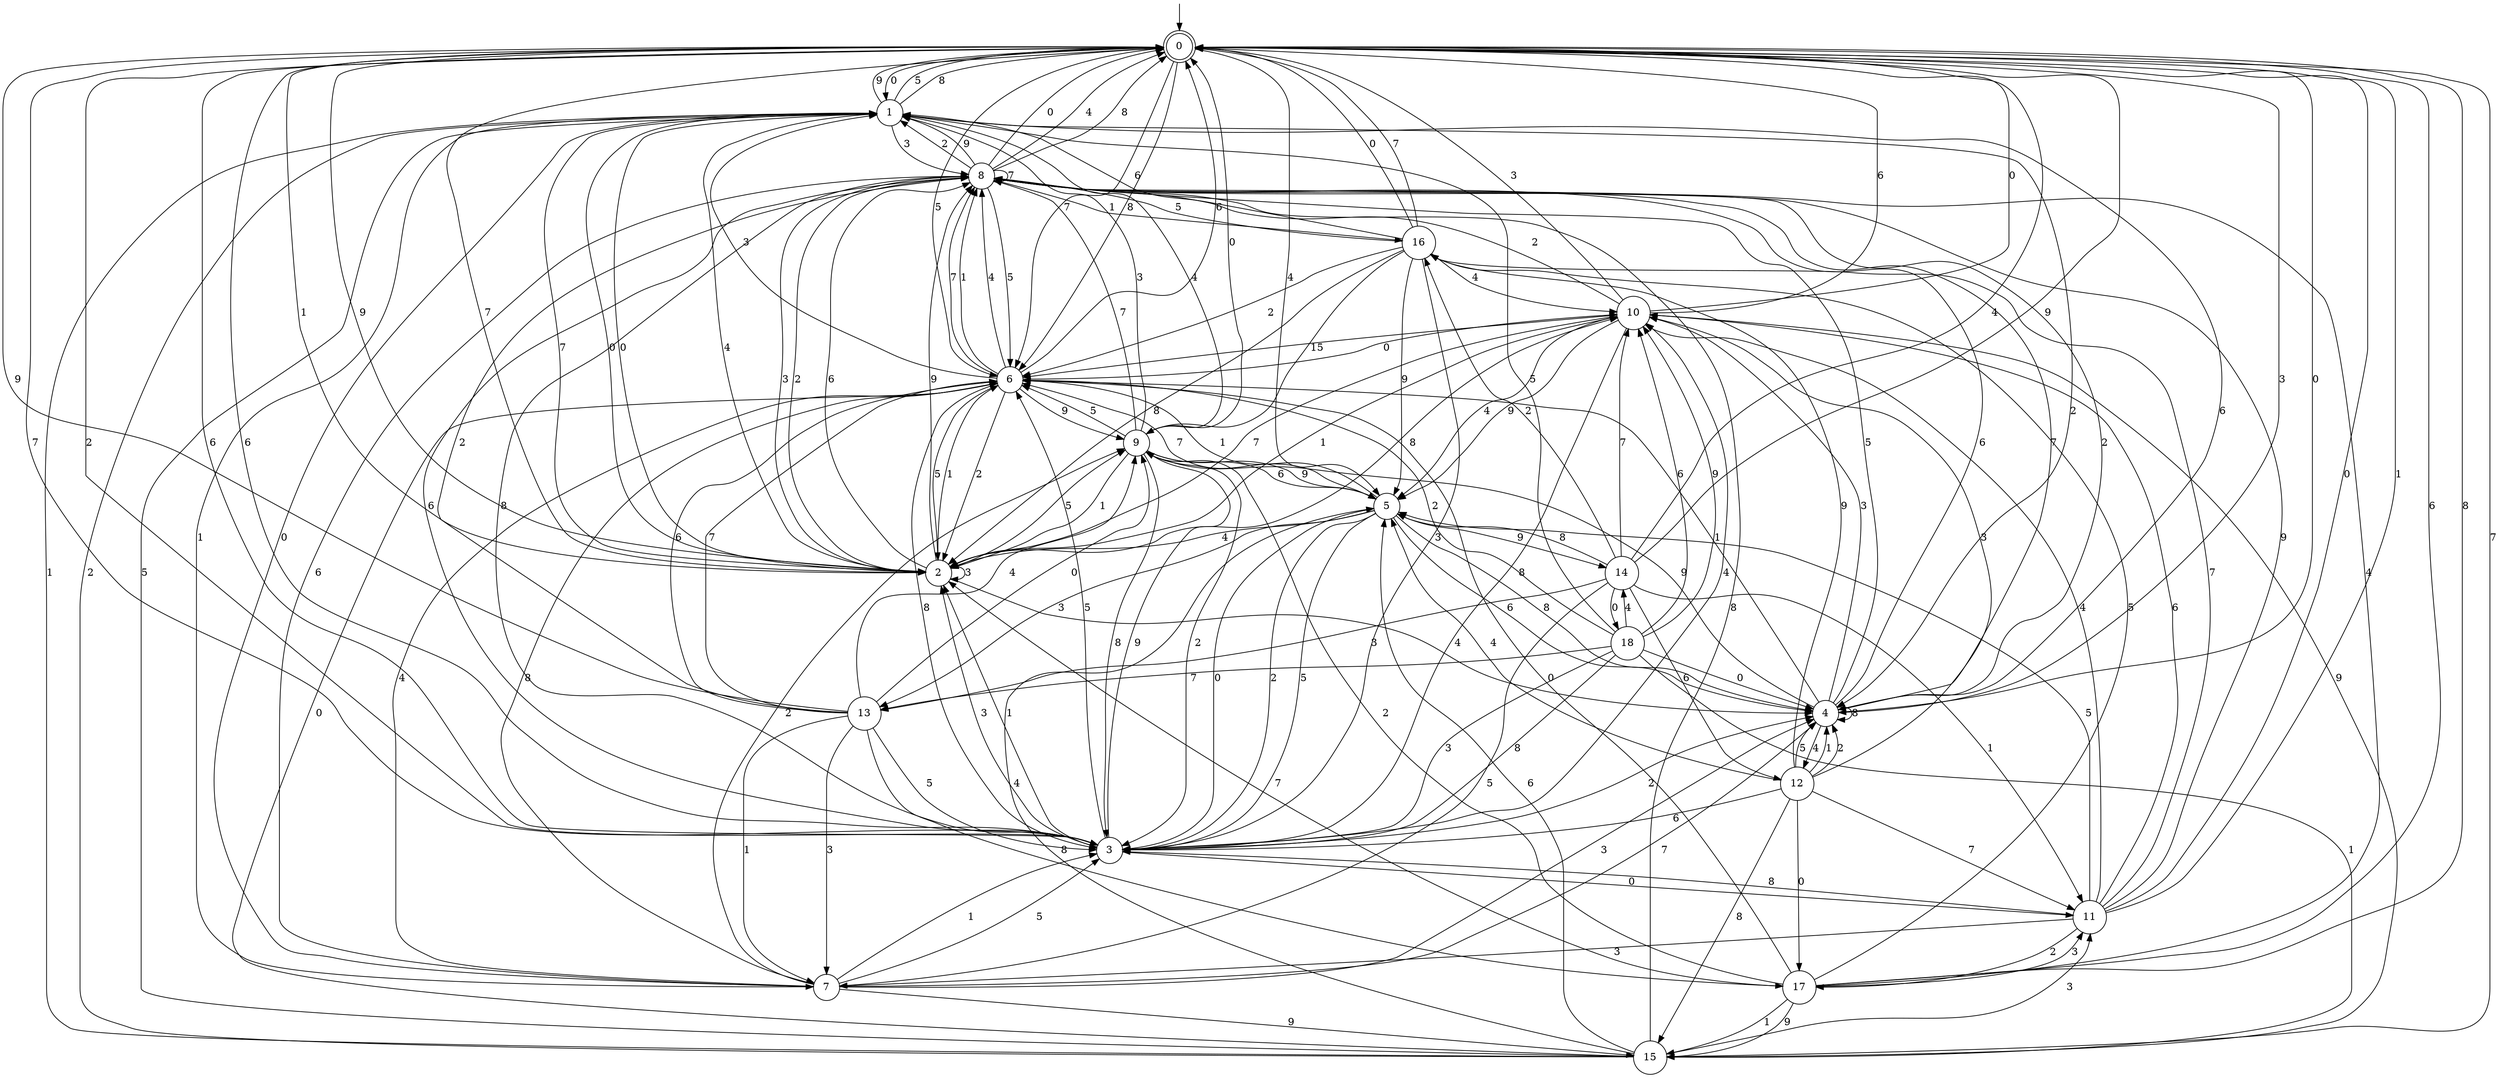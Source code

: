 digraph g {

	s0 [shape="doublecircle" label="0"];
	s1 [shape="circle" label="1"];
	s2 [shape="circle" label="2"];
	s3 [shape="circle" label="3"];
	s4 [shape="circle" label="4"];
	s5 [shape="circle" label="5"];
	s6 [shape="circle" label="6"];
	s7 [shape="circle" label="7"];
	s8 [shape="circle" label="8"];
	s9 [shape="circle" label="9"];
	s10 [shape="circle" label="10"];
	s11 [shape="circle" label="11"];
	s12 [shape="circle" label="12"];
	s13 [shape="circle" label="13"];
	s14 [shape="circle" label="14"];
	s15 [shape="circle" label="15"];
	s16 [shape="circle" label="16"];
	s17 [shape="circle" label="17"];
	s18 [shape="circle" label="18"];
	s0 -> s1 [label="0"];
	s0 -> s2 [label="1"];
	s0 -> s3 [label="2"];
	s0 -> s4 [label="3"];
	s0 -> s5 [label="4"];
	s0 -> s6 [label="5"];
	s0 -> s3 [label="6"];
	s0 -> s6 [label="7"];
	s0 -> s6 [label="8"];
	s0 -> s2 [label="9"];
	s1 -> s2 [label="0"];
	s1 -> s7 [label="1"];
	s1 -> s4 [label="2"];
	s1 -> s8 [label="3"];
	s1 -> s2 [label="4"];
	s1 -> s0 [label="5"];
	s1 -> s4 [label="6"];
	s1 -> s2 [label="7"];
	s1 -> s0 [label="8"];
	s1 -> s0 [label="9"];
	s2 -> s1 [label="0"];
	s2 -> s6 [label="1"];
	s2 -> s8 [label="2"];
	s2 -> s2 [label="3"];
	s2 -> s4 [label="4"];
	s2 -> s9 [label="5"];
	s2 -> s8 [label="6"];
	s2 -> s0 [label="7"];
	s2 -> s10 [label="8"];
	s2 -> s8 [label="9"];
	s3 -> s11 [label="0"];
	s3 -> s2 [label="1"];
	s3 -> s4 [label="2"];
	s3 -> s2 [label="3"];
	s3 -> s10 [label="4"];
	s3 -> s6 [label="5"];
	s3 -> s0 [label="6"];
	s3 -> s0 [label="7"];
	s3 -> s8 [label="8"];
	s3 -> s9 [label="9"];
	s4 -> s0 [label="0"];
	s4 -> s6 [label="1"];
	s4 -> s8 [label="2"];
	s4 -> s10 [label="3"];
	s4 -> s12 [label="4"];
	s4 -> s8 [label="5"];
	s4 -> s8 [label="6"];
	s4 -> s8 [label="7"];
	s4 -> s4 [label="8"];
	s4 -> s9 [label="9"];
	s5 -> s3 [label="0"];
	s5 -> s6 [label="1"];
	s5 -> s3 [label="2"];
	s5 -> s13 [label="3"];
	s5 -> s2 [label="4"];
	s5 -> s3 [label="5"];
	s5 -> s4 [label="6"];
	s5 -> s6 [label="7"];
	s5 -> s4 [label="8"];
	s5 -> s14 [label="9"];
	s6 -> s10 [label="0"];
	s6 -> s8 [label="1"];
	s6 -> s2 [label="2"];
	s6 -> s1 [label="3"];
	s6 -> s8 [label="4"];
	s6 -> s2 [label="5"];
	s6 -> s0 [label="6"];
	s6 -> s8 [label="7"];
	s6 -> s3 [label="8"];
	s6 -> s9 [label="9"];
	s7 -> s1 [label="0"];
	s7 -> s3 [label="1"];
	s7 -> s9 [label="2"];
	s7 -> s4 [label="3"];
	s7 -> s6 [label="4"];
	s7 -> s3 [label="5"];
	s7 -> s8 [label="6"];
	s7 -> s4 [label="7"];
	s7 -> s6 [label="8"];
	s7 -> s15 [label="9"];
	s8 -> s0 [label="0"];
	s8 -> s16 [label="1"];
	s8 -> s1 [label="2"];
	s8 -> s2 [label="3"];
	s8 -> s0 [label="4"];
	s8 -> s6 [label="5"];
	s8 -> s3 [label="6"];
	s8 -> s8 [label="7"];
	s8 -> s0 [label="8"];
	s8 -> s1 [label="9"];
	s9 -> s0 [label="0"];
	s9 -> s2 [label="1"];
	s9 -> s3 [label="2"];
	s9 -> s1 [label="3"];
	s9 -> s1 [label="4"];
	s9 -> s6 [label="5"];
	s9 -> s5 [label="6"];
	s9 -> s8 [label="7"];
	s9 -> s3 [label="8"];
	s9 -> s5 [label="9"];
	s10 -> s0 [label="0"];
	s10 -> s2 [label="1"];
	s10 -> s8 [label="2"];
	s10 -> s0 [label="3"];
	s10 -> s5 [label="4"];
	s10 -> s6 [label="5"];
	s10 -> s0 [label="6"];
	s10 -> s2 [label="7"];
	s10 -> s3 [label="8"];
	s10 -> s5 [label="9"];
	s11 -> s0 [label="0"];
	s11 -> s0 [label="1"];
	s11 -> s17 [label="2"];
	s11 -> s7 [label="3"];
	s11 -> s10 [label="4"];
	s11 -> s5 [label="5"];
	s11 -> s10 [label="6"];
	s11 -> s16 [label="7"];
	s11 -> s3 [label="8"];
	s11 -> s8 [label="9"];
	s12 -> s17 [label="0"];
	s12 -> s4 [label="1"];
	s12 -> s4 [label="2"];
	s12 -> s10 [label="3"];
	s12 -> s5 [label="4"];
	s12 -> s4 [label="5"];
	s12 -> s3 [label="6"];
	s12 -> s11 [label="7"];
	s12 -> s15 [label="8"];
	s12 -> s16 [label="9"];
	s13 -> s9 [label="0"];
	s13 -> s7 [label="1"];
	s13 -> s8 [label="2"];
	s13 -> s7 [label="3"];
	s13 -> s9 [label="4"];
	s13 -> s3 [label="5"];
	s13 -> s6 [label="6"];
	s13 -> s6 [label="7"];
	s13 -> s17 [label="8"];
	s13 -> s0 [label="9"];
	s14 -> s18 [label="0"];
	s14 -> s11 [label="1"];
	s14 -> s16 [label="2"];
	s14 -> s13 [label="3"];
	s14 -> s0 [label="4"];
	s14 -> s7 [label="5"];
	s14 -> s12 [label="6"];
	s14 -> s10 [label="7"];
	s14 -> s5 [label="8"];
	s14 -> s0 [label="9"];
	s15 -> s6 [label="0"];
	s15 -> s1 [label="1"];
	s15 -> s1 [label="2"];
	s15 -> s11 [label="3"];
	s15 -> s5 [label="4"];
	s15 -> s1 [label="5"];
	s15 -> s5 [label="6"];
	s15 -> s0 [label="7"];
	s15 -> s8 [label="8"];
	s15 -> s10 [label="9"];
	s16 -> s0 [label="0"];
	s16 -> s9 [label="1"];
	s16 -> s6 [label="2"];
	s16 -> s3 [label="3"];
	s16 -> s10 [label="4"];
	s16 -> s8 [label="5"];
	s16 -> s1 [label="6"];
	s16 -> s0 [label="7"];
	s16 -> s2 [label="8"];
	s16 -> s5 [label="9"];
	s17 -> s6 [label="0"];
	s17 -> s15 [label="1"];
	s17 -> s9 [label="2"];
	s17 -> s11 [label="3"];
	s17 -> s8 [label="4"];
	s17 -> s16 [label="5"];
	s17 -> s0 [label="6"];
	s17 -> s2 [label="7"];
	s17 -> s0 [label="8"];
	s17 -> s15 [label="9"];
	s18 -> s4 [label="0"];
	s18 -> s15 [label="1"];
	s18 -> s6 [label="2"];
	s18 -> s3 [label="3"];
	s18 -> s14 [label="4"];
	s18 -> s1 [label="5"];
	s18 -> s10 [label="6"];
	s18 -> s13 [label="7"];
	s18 -> s3 [label="8"];
	s18 -> s10 [label="9"];

__start0 [label="" shape="none" width="0" height="0"];
__start0 -> s0;

}
